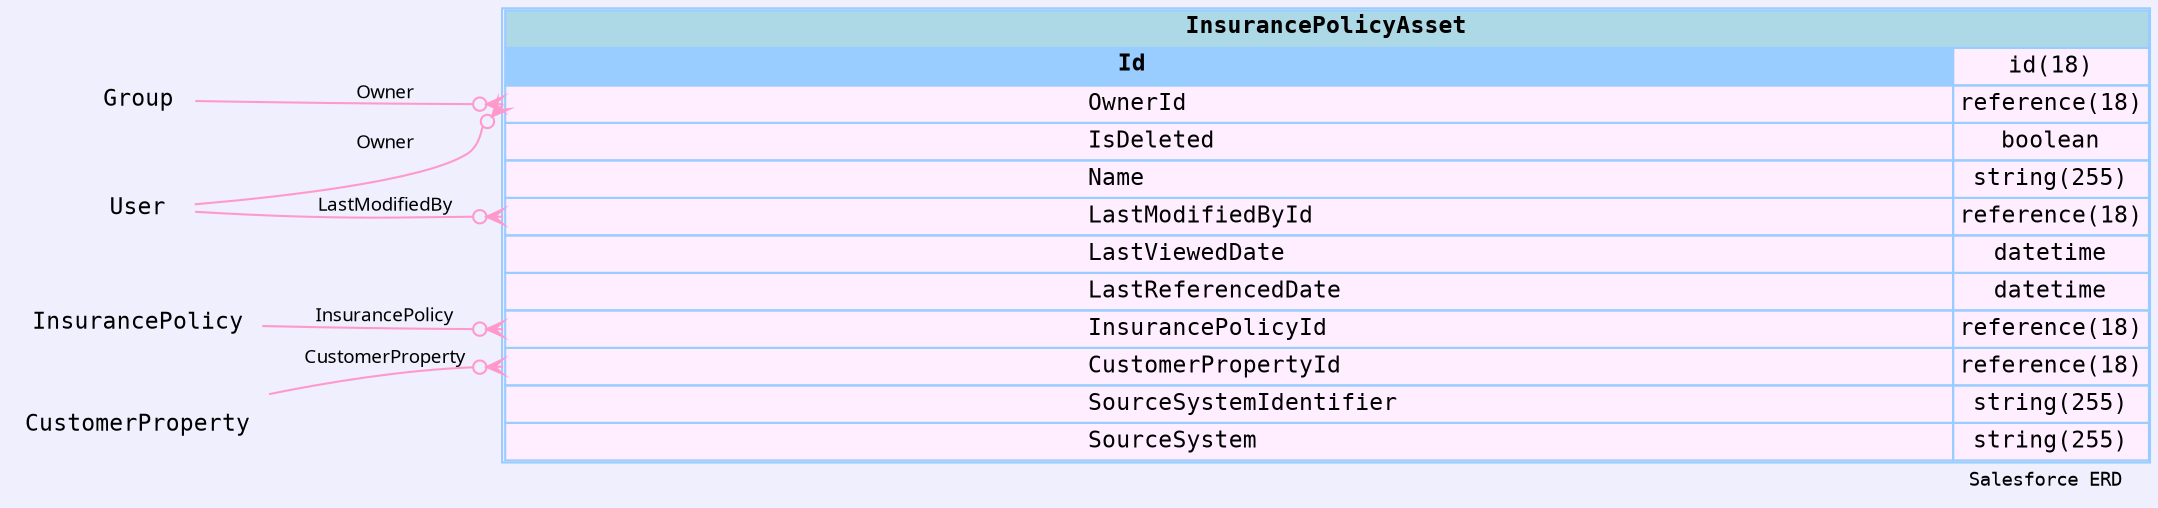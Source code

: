
        digraph "Salesforce+ ERD" {  
            graph [  
              rankdir="RL"  
              bgcolor="#efeffd"  
              label="Salesforce ERD "  
              labeljust="r"  
              nodesep="0.18"  
              ranksep="0.46"        
              fontname="Courier"  
              fontsize="9"  
            ];  
            node [  
              fontname="Courier"  
              fontsize="11"  
              shape="plaintext"  
              color="#99ccff"  
            ];  
            edge [ arrowsize="0.8"   ];
        
            InsurancePolicyAsset [shape=none, margin=0, label=<
                <table border="1" cellborder="1" cellspacing="0" bgcolor="#ffeeff" >   
                  <tr><td colspan="3" bgcolor="lightblue"><b>InsurancePolicyAsset</b></td></tr>
             <tr>
                                        <td  bgcolor="#99ccff" port="Id" align="left">
                                           <b>Id</b>
                                        </td><td>id(18)</td></tr> <tr>
                                         <td port="OwnerId" align="left">
                                         OwnerId
                                       </td><td>reference(18)</td></tr> <tr>
                                         <td port="IsDeleted" align="left">
                                         IsDeleted
                                       </td><td>boolean</td></tr> <tr>
                                         <td port="Name" align="left">
                                         Name
                                       </td><td>string(255)</td></tr> <tr>
                                         <td port="LastModifiedById" align="left">
                                         LastModifiedById
                                       </td><td>reference(18)</td></tr> <tr>
                                         <td port="LastViewedDate" align="left">
                                         LastViewedDate
                                       </td><td>datetime</td></tr> <tr>
                                         <td port="LastReferencedDate" align="left">
                                         LastReferencedDate
                                       </td><td>datetime</td></tr> <tr>
                                         <td port="InsurancePolicyId" align="left">
                                         InsurancePolicyId
                                       </td><td>reference(18)</td></tr> <tr>
                                         <td port="CustomerPropertyId" align="left">
                                         CustomerPropertyId
                                       </td><td>reference(18)</td></tr> <tr>
                                         <td port="SourceSystemIdentifier" align="left">
                                         SourceSystemIdentifier
                                       </td><td>string(255)</td></tr> <tr>
                                         <td port="SourceSystem" align="left">
                                         SourceSystem
                                       </td><td>string(255)</td></tr>            
                </table>
                >
                  URL="#"
                  tooltip=" InsurancePolicyAsset "
                ];
            
                            "InsurancePolicyAsset" : "OwnerId": w -> 
                                  "Group" : "Id" 
                                           : e 
                                          [arrowhead=none 
                                           dir=back 
                                           arrowtail=crowodot 
                                           color="#ff99cc"
                                           label="Owner"
                                           fontname="Monaco"
                                           fontsize="9"
                                          ];
                      
                            "InsurancePolicyAsset" : "OwnerId": w -> 
                                  "User" : "Id" 
                                           : e 
                                          [arrowhead=none 
                                           dir=back 
                                           arrowtail=crowodot 
                                           color="#ff99cc"
                                           label="Owner"
                                           fontname="Monaco"
                                           fontsize="9"
                                          ];
                      
                            "InsurancePolicyAsset" : "LastModifiedById": w -> 
                                  "User" : "Id" 
                                           : e 
                                          [arrowhead=none 
                                           dir=back 
                                           arrowtail=crowodot 
                                           color="#ff99cc"
                                           label="LastModifiedBy"
                                           fontname="Monaco"
                                           fontsize="9"
                                          ];
                      
                            "InsurancePolicyAsset" : "InsurancePolicyId": w -> 
                                  "InsurancePolicy" : "Id" 
                                           : e 
                                          [arrowhead=none 
                                           dir=back 
                                           arrowtail=crowodot 
                                           color="#ff99cc"
                                           label="InsurancePolicy"
                                           fontname="Monaco"
                                           fontsize="9"
                                          ];
                      
                            "InsurancePolicyAsset" : "CustomerPropertyId": w -> 
                                  "CustomerProperty" : "Id" 
                                           : e 
                                          [arrowhead=none 
                                           dir=back 
                                           arrowtail=crowodot 
                                           color="#ff99cc"
                                           label="CustomerProperty"
                                           fontname="Monaco"
                                           fontsize="9"
                                          ];
                      }
